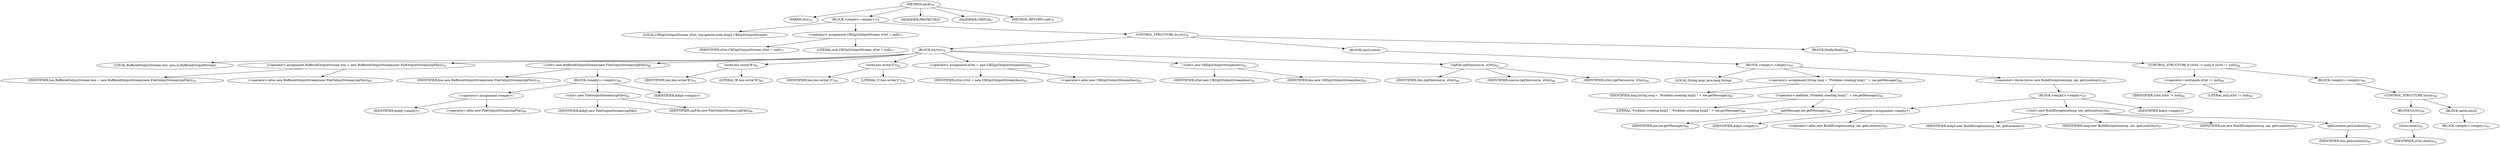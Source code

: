 digraph "pack" {  
"14" [label = <(METHOD,pack)<SUB>76</SUB>> ]
"8" [label = <(PARAM,this)<SUB>76</SUB>> ]
"15" [label = <(BLOCK,&lt;empty&gt;,&lt;empty&gt;)<SUB>76</SUB>> ]
"6" [label = <(LOCAL,CBZip2OutputStream zOut: org.apache.tools.bzip2.CBZip2OutputStream)> ]
"16" [label = <(&lt;operator&gt;.assignment,CBZip2OutputStream zOut = null)<SUB>77</SUB>> ]
"17" [label = <(IDENTIFIER,zOut,CBZip2OutputStream zOut = null)<SUB>77</SUB>> ]
"18" [label = <(LITERAL,null,CBZip2OutputStream zOut = null)<SUB>77</SUB>> ]
"19" [label = <(CONTROL_STRUCTURE,try,try)<SUB>78</SUB>> ]
"20" [label = <(BLOCK,try,try)<SUB>78</SUB>> ]
"4" [label = <(LOCAL,BufferedOutputStream bos: java.io.BufferedOutputStream)> ]
"21" [label = <(&lt;operator&gt;.assignment,BufferedOutputStream bos = new BufferedOutputStream(new FileOutputStream(zipFile)))<SUB>79</SUB>> ]
"22" [label = <(IDENTIFIER,bos,BufferedOutputStream bos = new BufferedOutputStream(new FileOutputStream(zipFile)))<SUB>79</SUB>> ]
"23" [label = <(&lt;operator&gt;.alloc,new BufferedOutputStream(new FileOutputStream(zipFile)))<SUB>80</SUB>> ]
"24" [label = <(&lt;init&gt;,new BufferedOutputStream(new FileOutputStream(zipFile)))<SUB>80</SUB>> ]
"3" [label = <(IDENTIFIER,bos,new BufferedOutputStream(new FileOutputStream(zipFile)))<SUB>79</SUB>> ]
"25" [label = <(BLOCK,&lt;empty&gt;,&lt;empty&gt;)<SUB>80</SUB>> ]
"26" [label = <(&lt;operator&gt;.assignment,&lt;empty&gt;)> ]
"27" [label = <(IDENTIFIER,$obj0,&lt;empty&gt;)> ]
"28" [label = <(&lt;operator&gt;.alloc,new FileOutputStream(zipFile))<SUB>80</SUB>> ]
"29" [label = <(&lt;init&gt;,new FileOutputStream(zipFile))<SUB>80</SUB>> ]
"30" [label = <(IDENTIFIER,$obj0,new FileOutputStream(zipFile))> ]
"31" [label = <(IDENTIFIER,zipFile,new FileOutputStream(zipFile))<SUB>80</SUB>> ]
"32" [label = <(IDENTIFIER,$obj0,&lt;empty&gt;)> ]
"33" [label = <(write,bos.write('B'))<SUB>81</SUB>> ]
"34" [label = <(IDENTIFIER,bos,bos.write('B'))<SUB>81</SUB>> ]
"35" [label = <(LITERAL,'B',bos.write('B'))<SUB>81</SUB>> ]
"36" [label = <(write,bos.write('Z'))<SUB>82</SUB>> ]
"37" [label = <(IDENTIFIER,bos,bos.write('Z'))<SUB>82</SUB>> ]
"38" [label = <(LITERAL,'Z',bos.write('Z'))<SUB>82</SUB>> ]
"39" [label = <(&lt;operator&gt;.assignment,zOut = new CBZip2OutputStream(bos))<SUB>83</SUB>> ]
"40" [label = <(IDENTIFIER,zOut,zOut = new CBZip2OutputStream(bos))<SUB>83</SUB>> ]
"41" [label = <(&lt;operator&gt;.alloc,new CBZip2OutputStream(bos))<SUB>83</SUB>> ]
"42" [label = <(&lt;init&gt;,new CBZip2OutputStream(bos))<SUB>83</SUB>> ]
"5" [label = <(IDENTIFIER,zOut,new CBZip2OutputStream(bos))<SUB>83</SUB>> ]
"43" [label = <(IDENTIFIER,bos,new CBZip2OutputStream(bos))<SUB>83</SUB>> ]
"44" [label = <(zipFile,zipFile(source, zOut))<SUB>84</SUB>> ]
"7" [label = <(IDENTIFIER,this,zipFile(source, zOut))<SUB>84</SUB>> ]
"45" [label = <(IDENTIFIER,source,zipFile(source, zOut))<SUB>84</SUB>> ]
"46" [label = <(IDENTIFIER,zOut,zipFile(source, zOut))<SUB>84</SUB>> ]
"47" [label = <(BLOCK,catch,catch)> ]
"48" [label = <(BLOCK,&lt;empty&gt;,&lt;empty&gt;)<SUB>85</SUB>> ]
"49" [label = <(LOCAL,String msg: java.lang.String)> ]
"50" [label = <(&lt;operator&gt;.assignment,String msg = &quot;Problem creating bzip2 &quot; + ioe.getMessage())<SUB>86</SUB>> ]
"51" [label = <(IDENTIFIER,msg,String msg = &quot;Problem creating bzip2 &quot; + ioe.getMessage())<SUB>86</SUB>> ]
"52" [label = <(&lt;operator&gt;.addition,&quot;Problem creating bzip2 &quot; + ioe.getMessage())<SUB>86</SUB>> ]
"53" [label = <(LITERAL,&quot;Problem creating bzip2 &quot;,&quot;Problem creating bzip2 &quot; + ioe.getMessage())<SUB>86</SUB>> ]
"54" [label = <(getMessage,ioe.getMessage())<SUB>86</SUB>> ]
"55" [label = <(IDENTIFIER,ioe,ioe.getMessage())<SUB>86</SUB>> ]
"56" [label = <(&lt;operator&gt;.throw,throw new BuildException(msg, ioe, getLocation());)<SUB>87</SUB>> ]
"57" [label = <(BLOCK,&lt;empty&gt;,&lt;empty&gt;)<SUB>87</SUB>> ]
"58" [label = <(&lt;operator&gt;.assignment,&lt;empty&gt;)> ]
"59" [label = <(IDENTIFIER,$obj3,&lt;empty&gt;)> ]
"60" [label = <(&lt;operator&gt;.alloc,new BuildException(msg, ioe, getLocation()))<SUB>87</SUB>> ]
"61" [label = <(&lt;init&gt;,new BuildException(msg, ioe, getLocation()))<SUB>87</SUB>> ]
"62" [label = <(IDENTIFIER,$obj3,new BuildException(msg, ioe, getLocation()))> ]
"63" [label = <(IDENTIFIER,msg,new BuildException(msg, ioe, getLocation()))<SUB>87</SUB>> ]
"64" [label = <(IDENTIFIER,ioe,new BuildException(msg, ioe, getLocation()))<SUB>87</SUB>> ]
"65" [label = <(getLocation,getLocation())<SUB>87</SUB>> ]
"9" [label = <(IDENTIFIER,this,getLocation())<SUB>87</SUB>> ]
"66" [label = <(IDENTIFIER,$obj3,&lt;empty&gt;)> ]
"67" [label = <(BLOCK,finally,finally)<SUB>88</SUB>> ]
"68" [label = <(CONTROL_STRUCTURE,if (zOut != null),if (zOut != null))<SUB>89</SUB>> ]
"69" [label = <(&lt;operator&gt;.notEquals,zOut != null)<SUB>89</SUB>> ]
"70" [label = <(IDENTIFIER,zOut,zOut != null)<SUB>89</SUB>> ]
"71" [label = <(LITERAL,null,zOut != null)<SUB>89</SUB>> ]
"72" [label = <(BLOCK,&lt;empty&gt;,&lt;empty&gt;)<SUB>89</SUB>> ]
"73" [label = <(CONTROL_STRUCTURE,try,try)<SUB>90</SUB>> ]
"74" [label = <(BLOCK,try,try)<SUB>90</SUB>> ]
"75" [label = <(close,close())<SUB>92</SUB>> ]
"76" [label = <(IDENTIFIER,zOut,close())<SUB>92</SUB>> ]
"77" [label = <(BLOCK,catch,catch)> ]
"78" [label = <(BLOCK,&lt;empty&gt;,&lt;empty&gt;)<SUB>93</SUB>> ]
"79" [label = <(MODIFIER,PROTECTED)> ]
"80" [label = <(MODIFIER,VIRTUAL)> ]
"81" [label = <(METHOD_RETURN,void)<SUB>76</SUB>> ]
  "14" -> "8" 
  "14" -> "15" 
  "14" -> "79" 
  "14" -> "80" 
  "14" -> "81" 
  "15" -> "6" 
  "15" -> "16" 
  "15" -> "19" 
  "16" -> "17" 
  "16" -> "18" 
  "19" -> "20" 
  "19" -> "47" 
  "19" -> "67" 
  "20" -> "4" 
  "20" -> "21" 
  "20" -> "24" 
  "20" -> "33" 
  "20" -> "36" 
  "20" -> "39" 
  "20" -> "42" 
  "20" -> "44" 
  "21" -> "22" 
  "21" -> "23" 
  "24" -> "3" 
  "24" -> "25" 
  "25" -> "26" 
  "25" -> "29" 
  "25" -> "32" 
  "26" -> "27" 
  "26" -> "28" 
  "29" -> "30" 
  "29" -> "31" 
  "33" -> "34" 
  "33" -> "35" 
  "36" -> "37" 
  "36" -> "38" 
  "39" -> "40" 
  "39" -> "41" 
  "42" -> "5" 
  "42" -> "43" 
  "44" -> "7" 
  "44" -> "45" 
  "44" -> "46" 
  "47" -> "48" 
  "48" -> "49" 
  "48" -> "50" 
  "48" -> "56" 
  "50" -> "51" 
  "50" -> "52" 
  "52" -> "53" 
  "52" -> "54" 
  "54" -> "55" 
  "56" -> "57" 
  "57" -> "58" 
  "57" -> "61" 
  "57" -> "66" 
  "58" -> "59" 
  "58" -> "60" 
  "61" -> "62" 
  "61" -> "63" 
  "61" -> "64" 
  "61" -> "65" 
  "65" -> "9" 
  "67" -> "68" 
  "68" -> "69" 
  "68" -> "72" 
  "69" -> "70" 
  "69" -> "71" 
  "72" -> "73" 
  "73" -> "74" 
  "73" -> "77" 
  "74" -> "75" 
  "75" -> "76" 
  "77" -> "78" 
}
